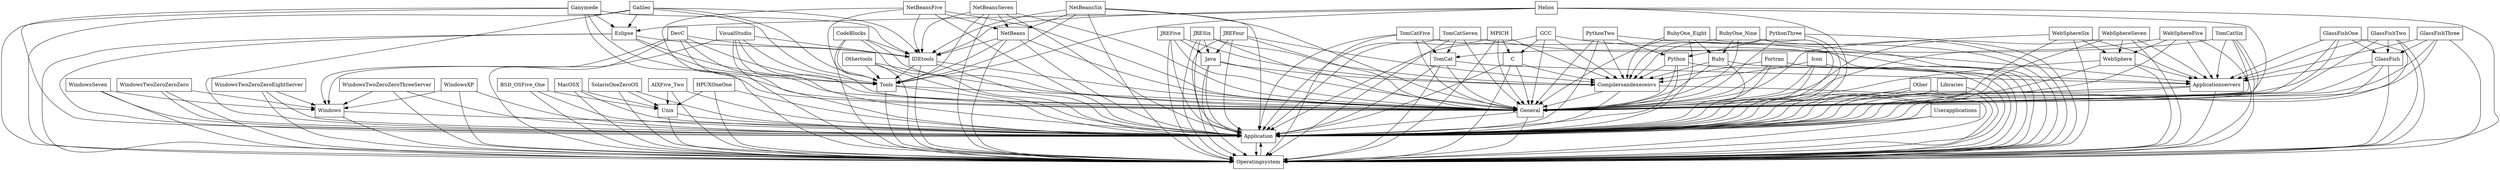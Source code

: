 digraph{
graph [rankdir=TB];
node [shape=box];
edge [arrowhead=normal];
0[label="Eclipse",]
1[label="DevC",]
2[label="BSD_OSFive_One",]
3[label="WindowsSeven",]
4[label="PythonTwo",]
5[label="IDEtools",]
6[label="Java",]
7[label="VisualStudio",]
8[label="MacOSX",]
9[label="General",]
10[label="Libraries",]
11[label="WindowsTwoZeroZeroZero",]
12[label="WebSphereFive",]
13[label="WebSphere",]
14[label="JREFour",]
15[label="GlassFishTwo",]
16[label="Ruby",]
17[label="Other",]
18[label="RubyOne_Eight",]
19[label="Helios",]
20[label="PythonThree",]
21[label="GlassFish",]
22[label="Tools",]
23[label="RubyOne_Nine",]
24[label="Ganymede",]
25[label="Application",]
26[label="NetBeansSix",]
27[label="WindowsTwoZeroZeroThreeServer",]
28[label="Operatingsystem",]
29[label="Unix",]
30[label="TomCatSeven",]
31[label="JREFive",]
32[label="C",]
33[label="WindowsXP",]
34[label="NetBeans",]
35[label="Fortran",]
36[label="TomCatSix",]
37[label="Python",]
38[label="NetBeansSeven",]
39[label="GlassFishOne",]
40[label="MPICH",]
41[label="SolarisOneZeroOS",]
42[label="Userapplications",]
43[label="AIXFive_Two",]
44[label="HPUXOneOne",]
45[label="Galileo",]
46[label="WebSphereSeven",]
47[label="Compilersandexecenvs",]
48[label="WindowsTwoZeroZeroEightServer",]
49[label="Windows",]
50[label="TomCat",]
51[label="WebSphereSix",]
52[label="TomCatFive",]
53[label="JRESix",]
54[label="Applicationservers",]
55[label="NetBeansFive",]
56[label="CodeBlocks",]
57[label="Othertools",]
58[label="GlassFishThree",]
59[label="GCC",]
60[label="Icon",]
0->5[label="",]
0->9[label="",]
0->22[label="",]
0->25[label="",]
0->28[label="",]
1->5[label="",]
1->9[label="",]
1->22[label="",]
1->25[label="",]
1->28[label="",]
1->49[label="",]
2->25[label="",]
2->28[label="",]
2->29[label="",]
3->25[label="",]
3->28[label="",]
3->49[label="",]
4->9[label="",]
4->25[label="",]
4->28[label="",]
4->37[label="",]
4->47[label="",]
5->9[label="",]
5->22[label="",]
5->25[label="",]
5->28[label="",]
6->9[label="",]
6->25[label="",]
6->28[label="",]
6->47[label="",]
7->5[label="",]
7->9[label="",]
7->22[label="",]
7->25[label="",]
7->28[label="",]
7->49[label="",]
8->25[label="",]
8->28[label="",]
8->29[label="",]
9->25[label="",]
9->28[label="",]
10->9[label="",]
10->25[label="",]
10->28[label="",]
11->25[label="",]
11->28[label="",]
11->49[label="",]
12->9[label="",]
12->13[label="",]
12->25[label="",]
12->28[label="",]
12->54[label="",]
13->9[label="",]
13->25[label="",]
13->28[label="",]
13->54[label="",]
14->6[label="",]
14->9[label="",]
14->25[label="",]
14->28[label="",]
14->47[label="",]
15->9[label="",]
15->21[label="",]
15->25[label="",]
15->28[label="",]
15->54[label="",]
16->9[label="",]
16->25[label="",]
16->28[label="",]
16->47[label="",]
17->9[label="",]
17->25[label="",]
17->28[label="",]
18->9[label="",]
18->16[label="",]
18->25[label="",]
18->28[label="",]
18->47[label="",]
19->0[label="",]
19->5[label="",]
19->9[label="",]
19->22[label="",]
19->25[label="",]
19->28[label="",]
20->9[label="",]
20->25[label="",]
20->28[label="",]
20->37[label="",]
20->47[label="",]
21->9[label="",]
21->25[label="",]
21->28[label="",]
21->54[label="",]
22->9[label="",]
22->25[label="",]
22->28[label="",]
23->9[label="",]
23->16[label="",]
23->25[label="",]
23->28[label="",]
23->47[label="",]
24->0[label="",]
24->5[label="",]
24->9[label="",]
24->22[label="",]
24->25[label="",]
24->28[label="",]
25->28[label="",]
26->5[label="",]
26->9[label="",]
26->22[label="",]
26->25[label="",]
26->28[label="",]
26->34[label="",]
27->25[label="",]
27->28[label="",]
27->49[label="",]
28->25[label="",]
29->25[label="",]
29->28[label="",]
30->9[label="",]
30->25[label="",]
30->28[label="",]
30->50[label="",]
30->54[label="",]
31->6[label="",]
31->9[label="",]
31->25[label="",]
31->28[label="",]
31->47[label="",]
32->9[label="",]
32->25[label="",]
32->28[label="",]
32->47[label="",]
33->25[label="",]
33->28[label="",]
33->49[label="",]
34->5[label="",]
34->9[label="",]
34->22[label="",]
34->25[label="",]
34->28[label="",]
35->9[label="",]
35->25[label="",]
35->28[label="",]
35->47[label="",]
36->9[label="",]
36->25[label="",]
36->28[label="",]
36->50[label="",]
36->54[label="",]
37->9[label="",]
37->25[label="",]
37->28[label="",]
37->47[label="",]
38->5[label="",]
38->9[label="",]
38->22[label="",]
38->25[label="",]
38->28[label="",]
38->34[label="",]
39->9[label="",]
39->21[label="",]
39->25[label="",]
39->28[label="",]
39->54[label="",]
40->9[label="",]
40->25[label="",]
40->28[label="",]
40->32[label="",]
40->47[label="",]
41->25[label="",]
41->28[label="",]
41->29[label="",]
42->25[label="",]
42->28[label="",]
43->25[label="",]
43->28[label="",]
43->29[label="",]
44->25[label="",]
44->28[label="",]
44->29[label="",]
45->0[label="",]
45->5[label="",]
45->9[label="",]
45->22[label="",]
45->25[label="",]
45->28[label="",]
46->9[label="",]
46->13[label="",]
46->25[label="",]
46->28[label="",]
46->54[label="",]
47->9[label="",]
47->25[label="",]
47->28[label="",]
48->25[label="",]
48->28[label="",]
48->49[label="",]
49->25[label="",]
49->28[label="",]
50->9[label="",]
50->25[label="",]
50->28[label="",]
50->54[label="",]
51->9[label="",]
51->13[label="",]
51->25[label="",]
51->28[label="",]
51->54[label="",]
52->9[label="",]
52->25[label="",]
52->28[label="",]
52->50[label="",]
52->54[label="",]
53->6[label="",]
53->9[label="",]
53->25[label="",]
53->28[label="",]
53->47[label="",]
54->9[label="",]
54->25[label="",]
54->28[label="",]
55->5[label="",]
55->9[label="",]
55->22[label="",]
55->25[label="",]
55->28[label="",]
55->34[label="",]
56->5[label="",]
56->9[label="",]
56->22[label="",]
56->25[label="",]
56->28[label="",]
57->9[label="",]
57->22[label="",]
57->25[label="",]
57->28[label="",]
58->9[label="",]
58->21[label="",]
58->25[label="",]
58->28[label="",]
58->54[label="",]
59->9[label="",]
59->25[label="",]
59->28[label="",]
59->32[label="",]
59->47[label="",]
60->9[label="",]
60->25[label="",]
60->28[label="",]
60->47[label="",]
}
